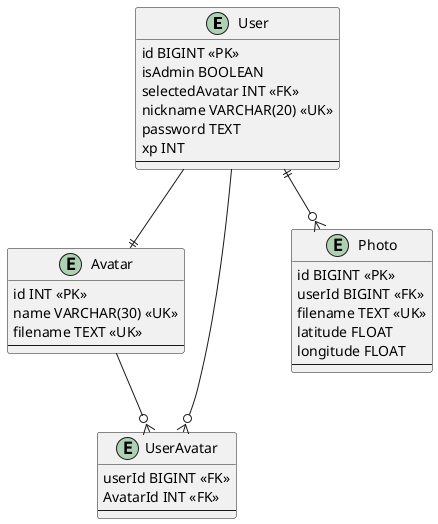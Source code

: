 @startuml DER

entity User {
    id BIGINT <<PK>>
    isAdmin BOOLEAN
    selectedAvatar INT <<FK>>
    nickname VARCHAR(20) <<UK>>
    password TEXT
    xp INT
    --
}

entity Avatar {
    id INT <<PK>>
    name VARCHAR(30) <<UK>>
    filename TEXT <<UK>>
    --
}

entity UserAvatar {
    userId BIGINT <<FK>>
    AvatarId INT <<FK>>
    --
}

entity Photo {
    id BIGINT <<PK>>
    userId BIGINT <<FK>>
    filename TEXT <<UK>>
    latitude FLOAT
    longitude FLOAT
    --
}

User ||--o{ Photo
User --|| Avatar
User --o{ UserAvatar
Avatar --o{ UserAvatar

@enduml